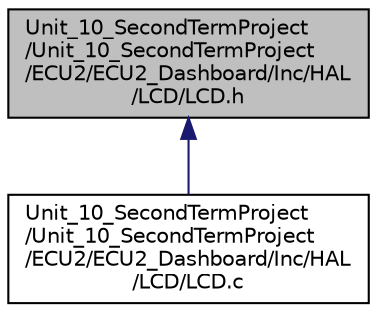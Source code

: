 digraph "Unit_10_SecondTermProject/Unit_10_SecondTermProject/ECU2/ECU2_Dashboard/Inc/HAL/LCD/LCD.h"
{
 // LATEX_PDF_SIZE
  edge [fontname="Helvetica",fontsize="10",labelfontname="Helvetica",labelfontsize="10"];
  node [fontname="Helvetica",fontsize="10",shape=record];
  Node1 [label="Unit_10_SecondTermProject\l/Unit_10_SecondTermProject\l/ECU2/ECU2_Dashboard/Inc/HAL\l/LCD/LCD.h",height=0.2,width=0.4,color="black", fillcolor="grey75", style="filled", fontcolor="black",tooltip=" "];
  Node1 -> Node2 [dir="back",color="midnightblue",fontsize="10",style="solid",fontname="Helvetica"];
  Node2 [label="Unit_10_SecondTermProject\l/Unit_10_SecondTermProject\l/ECU2/ECU2_Dashboard/Inc/HAL\l/LCD/LCD.c",height=0.2,width=0.4,color="black", fillcolor="white", style="filled",URL="$_l_c_d_8c.html",tooltip=" "];
}
